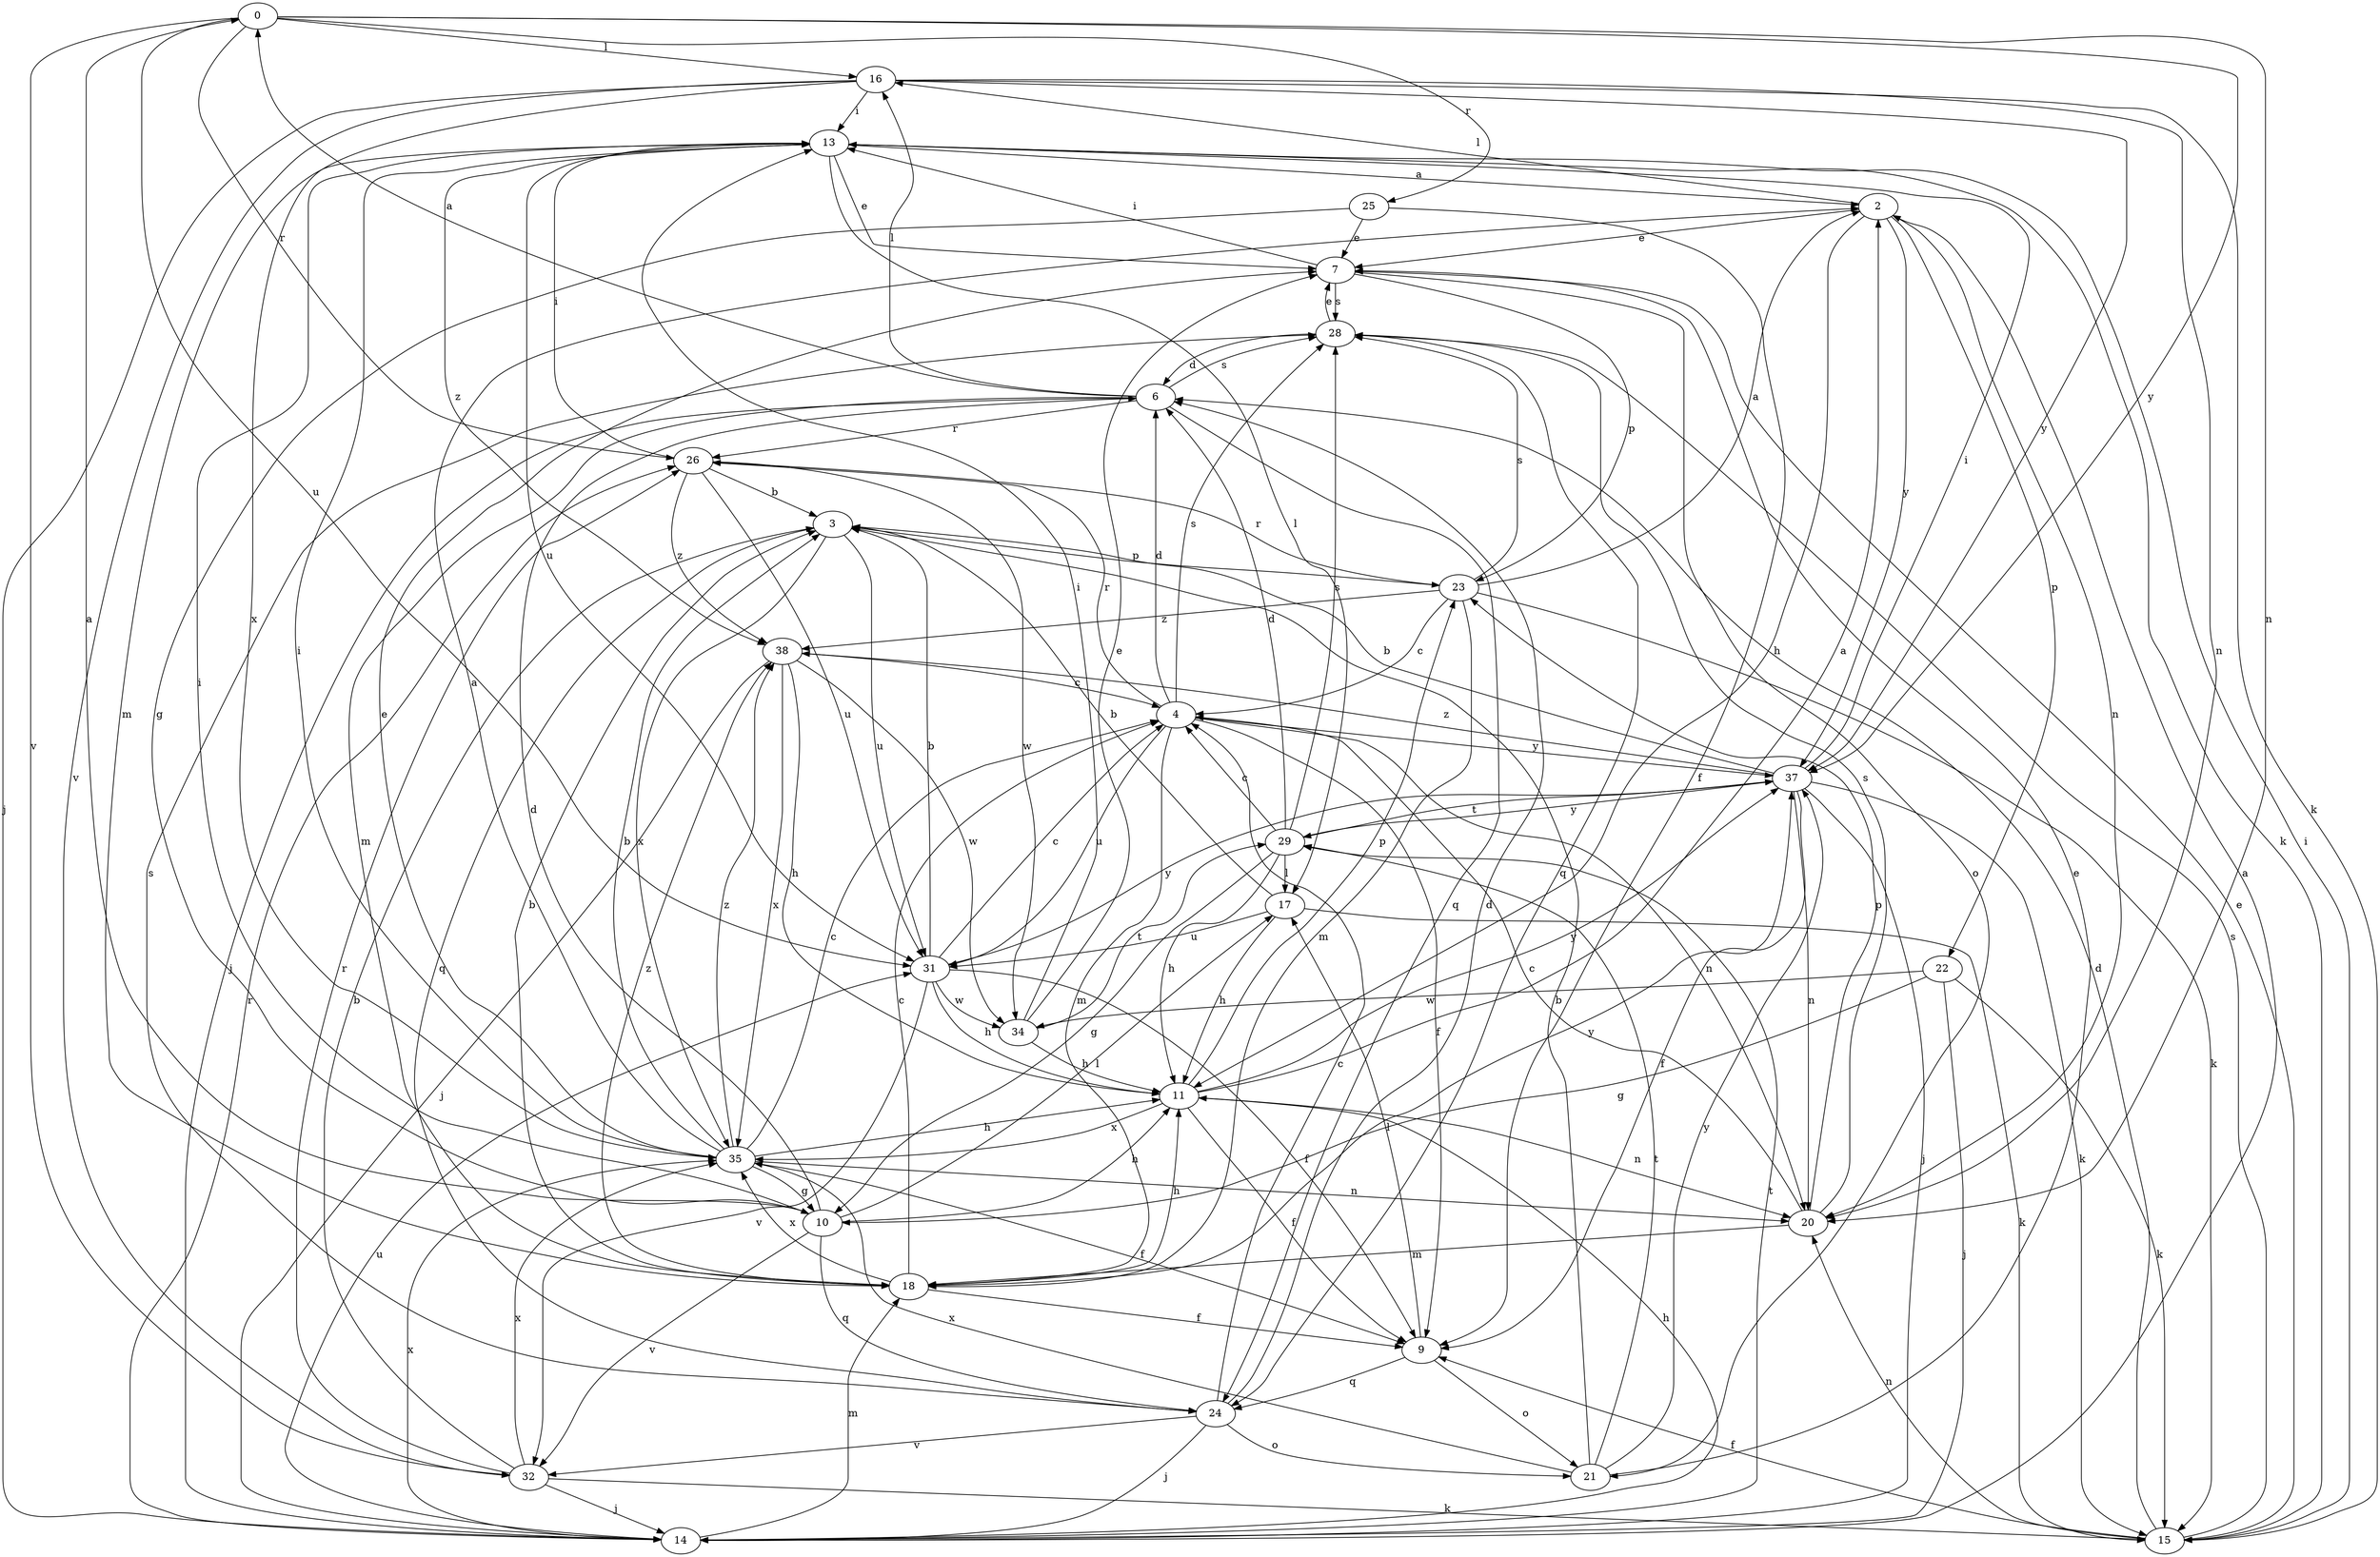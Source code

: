 strict digraph  {
0;
2;
3;
4;
6;
7;
9;
10;
11;
13;
14;
15;
16;
17;
18;
20;
21;
22;
23;
24;
25;
26;
28;
29;
31;
32;
34;
35;
37;
38;
0 -> 16  [label=l];
0 -> 20  [label=n];
0 -> 25  [label=r];
0 -> 26  [label=r];
0 -> 31  [label=u];
0 -> 32  [label=v];
0 -> 37  [label=y];
2 -> 7  [label=e];
2 -> 11  [label=h];
2 -> 16  [label=l];
2 -> 20  [label=n];
2 -> 22  [label=p];
2 -> 37  [label=y];
3 -> 23  [label=p];
3 -> 24  [label=q];
3 -> 31  [label=u];
3 -> 35  [label=x];
4 -> 6  [label=d];
4 -> 9  [label=f];
4 -> 18  [label=m];
4 -> 20  [label=n];
4 -> 26  [label=r];
4 -> 28  [label=s];
4 -> 31  [label=u];
4 -> 37  [label=y];
6 -> 0  [label=a];
6 -> 14  [label=j];
6 -> 16  [label=l];
6 -> 18  [label=m];
6 -> 24  [label=q];
6 -> 26  [label=r];
6 -> 28  [label=s];
7 -> 13  [label=i];
7 -> 21  [label=o];
7 -> 23  [label=p];
7 -> 28  [label=s];
9 -> 17  [label=l];
9 -> 21  [label=o];
9 -> 24  [label=q];
10 -> 0  [label=a];
10 -> 6  [label=d];
10 -> 11  [label=h];
10 -> 13  [label=i];
10 -> 17  [label=l];
10 -> 24  [label=q];
10 -> 32  [label=v];
11 -> 2  [label=a];
11 -> 9  [label=f];
11 -> 20  [label=n];
11 -> 23  [label=p];
11 -> 35  [label=x];
11 -> 37  [label=y];
13 -> 2  [label=a];
13 -> 7  [label=e];
13 -> 15  [label=k];
13 -> 17  [label=l];
13 -> 18  [label=m];
13 -> 31  [label=u];
13 -> 38  [label=z];
14 -> 2  [label=a];
14 -> 11  [label=h];
14 -> 18  [label=m];
14 -> 26  [label=r];
14 -> 29  [label=t];
14 -> 31  [label=u];
14 -> 35  [label=x];
15 -> 6  [label=d];
15 -> 7  [label=e];
15 -> 9  [label=f];
15 -> 13  [label=i];
15 -> 20  [label=n];
15 -> 28  [label=s];
16 -> 13  [label=i];
16 -> 14  [label=j];
16 -> 15  [label=k];
16 -> 20  [label=n];
16 -> 32  [label=v];
16 -> 35  [label=x];
16 -> 37  [label=y];
17 -> 3  [label=b];
17 -> 11  [label=h];
17 -> 15  [label=k];
17 -> 31  [label=u];
18 -> 3  [label=b];
18 -> 4  [label=c];
18 -> 9  [label=f];
18 -> 11  [label=h];
18 -> 35  [label=x];
18 -> 37  [label=y];
18 -> 38  [label=z];
20 -> 4  [label=c];
20 -> 18  [label=m];
20 -> 23  [label=p];
20 -> 28  [label=s];
21 -> 3  [label=b];
21 -> 7  [label=e];
21 -> 29  [label=t];
21 -> 35  [label=x];
21 -> 37  [label=y];
22 -> 10  [label=g];
22 -> 14  [label=j];
22 -> 15  [label=k];
22 -> 34  [label=w];
23 -> 2  [label=a];
23 -> 4  [label=c];
23 -> 15  [label=k];
23 -> 18  [label=m];
23 -> 26  [label=r];
23 -> 28  [label=s];
23 -> 38  [label=z];
24 -> 4  [label=c];
24 -> 6  [label=d];
24 -> 14  [label=j];
24 -> 21  [label=o];
24 -> 28  [label=s];
24 -> 32  [label=v];
25 -> 7  [label=e];
25 -> 9  [label=f];
25 -> 10  [label=g];
26 -> 3  [label=b];
26 -> 13  [label=i];
26 -> 31  [label=u];
26 -> 34  [label=w];
26 -> 38  [label=z];
28 -> 6  [label=d];
28 -> 7  [label=e];
28 -> 24  [label=q];
29 -> 4  [label=c];
29 -> 6  [label=d];
29 -> 10  [label=g];
29 -> 11  [label=h];
29 -> 17  [label=l];
29 -> 28  [label=s];
29 -> 37  [label=y];
31 -> 3  [label=b];
31 -> 4  [label=c];
31 -> 9  [label=f];
31 -> 11  [label=h];
31 -> 32  [label=v];
31 -> 34  [label=w];
31 -> 37  [label=y];
32 -> 3  [label=b];
32 -> 14  [label=j];
32 -> 15  [label=k];
32 -> 26  [label=r];
32 -> 35  [label=x];
34 -> 7  [label=e];
34 -> 11  [label=h];
34 -> 13  [label=i];
34 -> 29  [label=t];
35 -> 2  [label=a];
35 -> 3  [label=b];
35 -> 4  [label=c];
35 -> 7  [label=e];
35 -> 9  [label=f];
35 -> 10  [label=g];
35 -> 11  [label=h];
35 -> 13  [label=i];
35 -> 20  [label=n];
35 -> 38  [label=z];
37 -> 3  [label=b];
37 -> 9  [label=f];
37 -> 13  [label=i];
37 -> 14  [label=j];
37 -> 15  [label=k];
37 -> 20  [label=n];
37 -> 29  [label=t];
37 -> 38  [label=z];
38 -> 4  [label=c];
38 -> 11  [label=h];
38 -> 14  [label=j];
38 -> 34  [label=w];
38 -> 35  [label=x];
}
